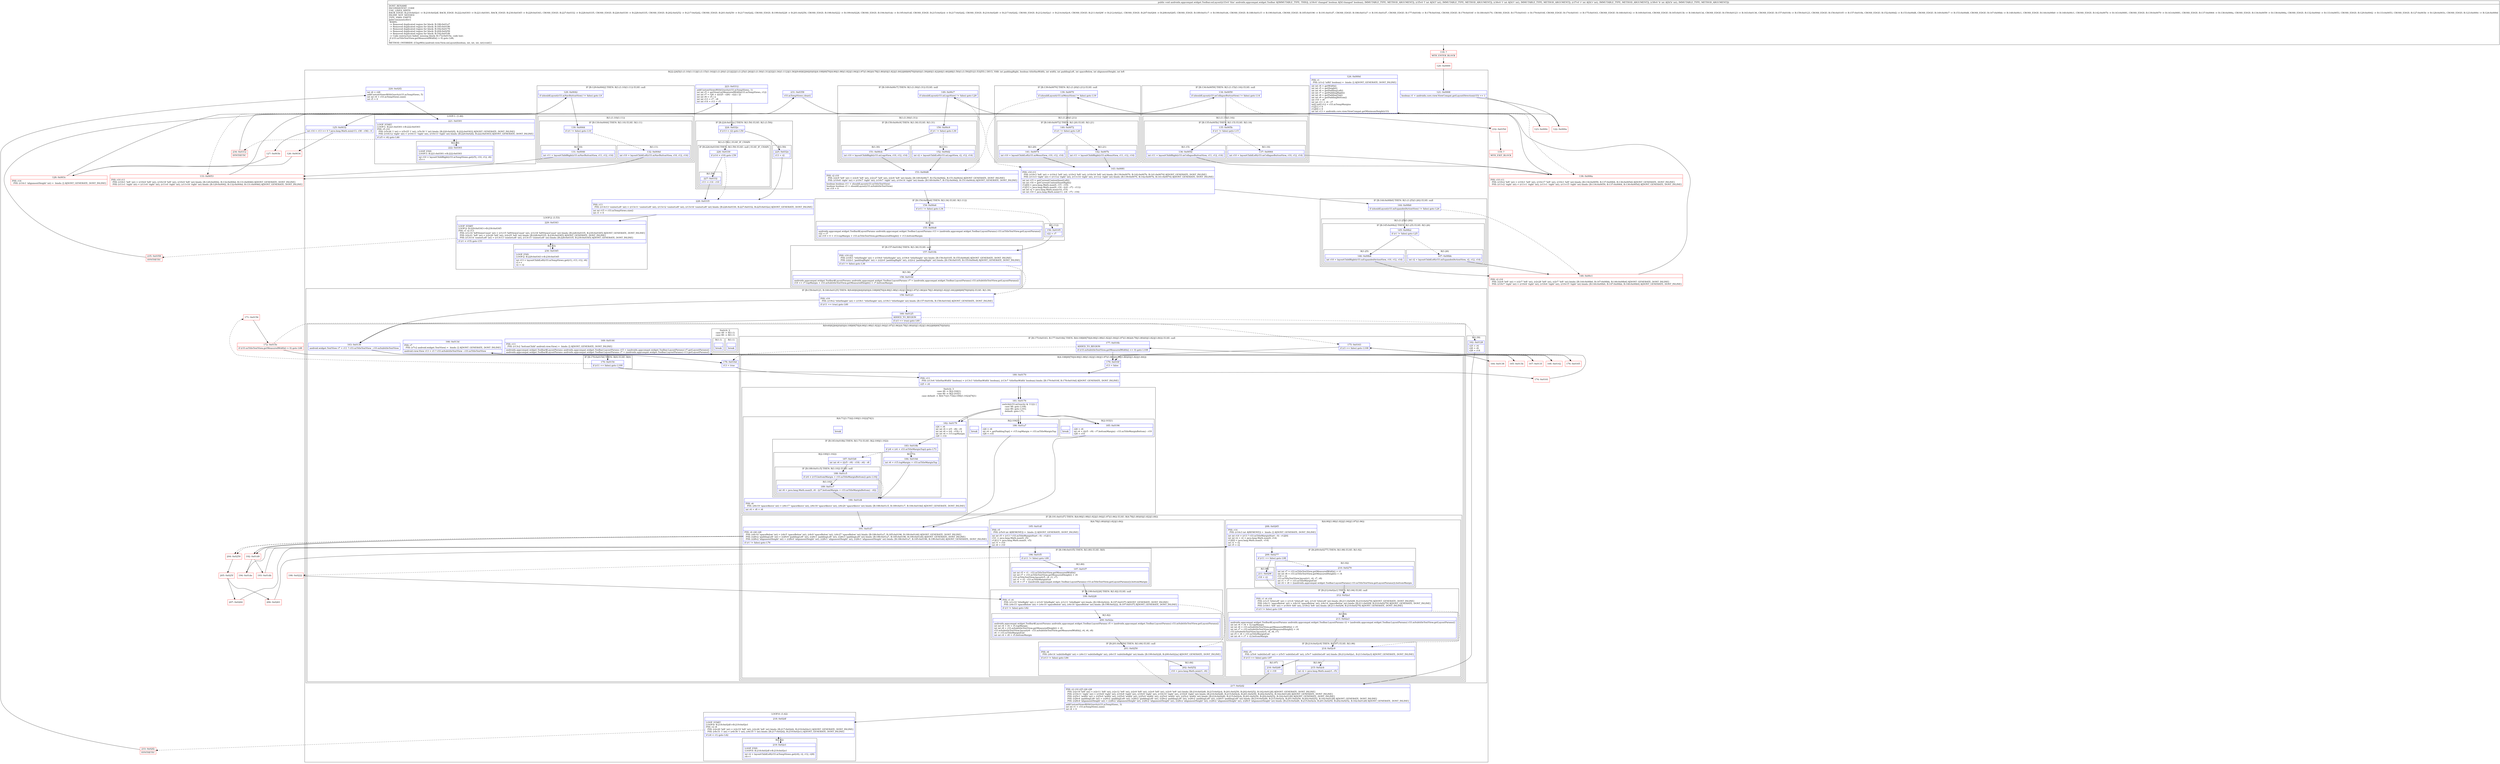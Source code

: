digraph "CFG forandroidx.appcompat.widget.Toolbar.onLayout(ZIIII)V" {
subgraph cluster_Region_1266933799 {
label = "R(22:2|4|5|(1:(1:10)(1:11))|(1:(1:15)(1:16))|(1:(1:20)(1:21))|22|(1:(1:25)(1:26))|(1:(1:30)(1:31))|32|(1:34)(1:112)|(1:36)|(9:60|62|64|(0)(0)|(4:108|69|70|(4:90|(1:98)(1:92)|(1:94)|(1:97)(1:96))(4:78|(1:80)(0)|(1:82)|(1:84)))|68|69|70|(0)(0))(1:39)|40|(1:42)|44|(1:46)|48|(1:50)(1:(1:59))|51|(1:53)|55) | DECL_VAR: int paddingRight, boolean titleHasWidth, int width, int paddingLeft, int spaceBelow, int alignmentHeight, int left\l";
node [shape=record,color=blue];
Node_121 [shape=record,label="{121\:\ 0x0008|boolean r1 = androidx.core.view.ViewCompat.getLayoutDirection(r33) == 1\l}"];
Node_124 [shape=record,label="{124\:\ 0x000d|PHI: r1 \l  PHI: (r1v2 'isRtl' boolean) =  binds: [] A[DONT_GENERATE, DONT_INLINE]\l|int int r4 = getWidth()\lint int r5 = getHeight()\lint int r6 = getPaddingLeft()\lint int r7 = getPaddingRight()\lint int r8 = getPaddingTop()\lint int r9 = getPaddingBottom()\lint r10 = r6\lint int r11 = r4 \- r7\lint[] int[] r12 = r33.mTempMargins\lr12[1] = 0\lr12[0] = 0\lint int r13 = androidx.core.view.ViewCompat.getMinimumHeight(r33)\l}"];
Node_125 [shape=record,label="{125\:\ 0x0032|int r14 = r13 \>= 0 ? java.lang.Math.min(r13, r38 \- r36) : 0\l}"];
subgraph cluster_IfRegion_825233372 {
label = "IF [B:129:0x0042] THEN: R(1:(1:10)(1:11)) ELSE: null";
node [shape=record,color=blue];
Node_129 [shape=record,label="{129\:\ 0x0042|if (shouldLayout(r33.mNavButtonView) != false) goto L9\l}"];
subgraph cluster_Region_365376015 {
label = "R(1:(1:10)(1:11))";
node [shape=record,color=blue];
subgraph cluster_IfRegion_948612276 {
label = "IF [B:130:0x0044] THEN: R(1:10) ELSE: R(1:11)";
node [shape=record,color=blue];
Node_130 [shape=record,label="{130\:\ 0x0044|if (r1 != false) goto L10\l}"];
subgraph cluster_Region_187716328 {
label = "R(1:10)";
node [shape=record,color=blue];
Node_131 [shape=record,label="{131\:\ 0x0046|int r11 = layoutChildRight(r33.mNavButtonView, r11, r12, r14)\l}"];
}
subgraph cluster_Region_558156177 {
label = "R(1:11)";
node [shape=record,color=blue];
Node_132 [shape=record,label="{132\:\ 0x004d|int r10 = layoutChildLeft(r33.mNavButtonView, r10, r12, r14)\l}"];
}
}
}
}
subgraph cluster_IfRegion_1409886034 {
label = "IF [B:134:0x0059] THEN: R(1:(1:15)(1:16)) ELSE: null";
node [shape=record,color=blue];
Node_134 [shape=record,label="{134\:\ 0x0059|if (shouldLayout(r33.mCollapseButtonView) != false) goto L14\l}"];
subgraph cluster_Region_118426541 {
label = "R(1:(1:15)(1:16))";
node [shape=record,color=blue];
subgraph cluster_IfRegion_2016649543 {
label = "IF [B:135:0x005b] THEN: R(1:15) ELSE: R(1:16)";
node [shape=record,color=blue];
Node_135 [shape=record,label="{135\:\ 0x005b|if (r1 != false) goto L15\l}"];
subgraph cluster_Region_65629835 {
label = "R(1:15)";
node [shape=record,color=blue];
Node_136 [shape=record,label="{136\:\ 0x005d|int r11 = layoutChildRight(r33.mCollapseButtonView, r11, r12, r14)\l}"];
}
subgraph cluster_Region_1534748003 {
label = "R(1:16)";
node [shape=record,color=blue];
Node_137 [shape=record,label="{137\:\ 0x0064|int r10 = layoutChildLeft(r33.mCollapseButtonView, r10, r12, r14)\l}"];
}
}
}
}
subgraph cluster_IfRegion_921746047 {
label = "IF [B:139:0x0070] THEN: R(1:(1:20)(1:21)) ELSE: null";
node [shape=record,color=blue];
Node_139 [shape=record,label="{139\:\ 0x0070|if (shouldLayout(r33.mMenuView) != false) goto L19\l}"];
subgraph cluster_Region_436969956 {
label = "R(1:(1:20)(1:21))";
node [shape=record,color=blue];
subgraph cluster_IfRegion_941812256 {
label = "IF [B:140:0x0072] THEN: R(1:20) ELSE: R(1:21)";
node [shape=record,color=blue];
Node_140 [shape=record,label="{140\:\ 0x0072|if (r1 != false) goto L20\l}"];
subgraph cluster_Region_1210813943 {
label = "R(1:20)";
node [shape=record,color=blue];
Node_141 [shape=record,label="{141\:\ 0x0074|int r10 = layoutChildLeft(r33.mMenuView, r10, r12, r14)\l}"];
}
subgraph cluster_Region_389619118 {
label = "R(1:21)";
node [shape=record,color=blue];
Node_142 [shape=record,label="{142\:\ 0x007b|int r11 = layoutChildRight(r33.mMenuView, r11, r12, r14)\l}"];
}
}
}
}
Node_143 [shape=record,label="{143\:\ 0x0081|PHI: r10 r11 \l  PHI: (r10v3 'left' int) = (r10v2 'left' int), (r10v2 'left' int), (r10v16 'left' int) binds: [B:139:0x0070, B:142:0x007b, B:141:0x0074] A[DONT_GENERATE, DONT_INLINE]\l  PHI: (r11v3 'right' int) = (r11v2 'right' int), (r11v14 'right' int), (r11v2 'right' int) binds: [B:139:0x0070, B:142:0x007b, B:141:0x0074] A[DONT_GENERATE, DONT_INLINE]\l|int int r15 = getCurrentContentInsetLeft()\lint int r16 = getCurrentContentInsetRight()\lr12[0] = java.lang.Math.max(0, r15 \- r10)\lr12[1] = java.lang.Math.max(0, r16 \- ((r4 \- r7) \- r11))\lint int r2 = java.lang.Math.max(r10, r15)\lint int r10 = java.lang.Math.min(r11, (r4 \- r7) \- r16)\l}"];
subgraph cluster_IfRegion_119879232 {
label = "IF [B:144:0x00b0] THEN: R(1:(1:25)(1:26)) ELSE: null";
node [shape=record,color=blue];
Node_144 [shape=record,label="{144\:\ 0x00b0|if (shouldLayout(r33.mExpandedActionView) != false) goto L24\l}"];
subgraph cluster_Region_2022184810 {
label = "R(1:(1:25)(1:26))";
node [shape=record,color=blue];
subgraph cluster_IfRegion_1827977179 {
label = "IF [B:145:0x00b2] THEN: R(1:25) ELSE: R(1:26)";
node [shape=record,color=blue];
Node_145 [shape=record,label="{145\:\ 0x00b2|if (r1 != false) goto L25\l}"];
subgraph cluster_Region_205462110 {
label = "R(1:25)";
node [shape=record,color=blue];
Node_146 [shape=record,label="{146\:\ 0x00b4|int r10 = layoutChildRight(r33.mExpandedActionView, r10, r12, r14)\l}"];
}
subgraph cluster_Region_1395958298 {
label = "R(1:26)";
node [shape=record,color=blue];
Node_147 [shape=record,label="{147\:\ 0x00bb|int r2 = layoutChildLeft(r33.mExpandedActionView, r2, r12, r14)\l}"];
}
}
}
}
subgraph cluster_IfRegion_1259895110 {
label = "IF [B:149:0x00c7] THEN: R(1:(1:30)(1:31)) ELSE: null";
node [shape=record,color=blue];
Node_149 [shape=record,label="{149\:\ 0x00c7|if (shouldLayout(r33.mLogoView) != false) goto L29\l}"];
subgraph cluster_Region_215737664 {
label = "R(1:(1:30)(1:31))";
node [shape=record,color=blue];
subgraph cluster_IfRegion_24533501 {
label = "IF [B:150:0x00c9] THEN: R(1:30) ELSE: R(1:31)";
node [shape=record,color=blue];
Node_150 [shape=record,label="{150\:\ 0x00c9|if (r1 != false) goto L30\l}"];
subgraph cluster_Region_459346881 {
label = "R(1:30)";
node [shape=record,color=blue];
Node_151 [shape=record,label="{151\:\ 0x00cb|int r10 = layoutChildRight(r33.mLogoView, r10, r12, r14)\l}"];
}
subgraph cluster_Region_307209559 {
label = "R(1:31)";
node [shape=record,color=blue];
Node_152 [shape=record,label="{152\:\ 0x00d2|int r2 = layoutChildLeft(r33.mLogoView, r2, r12, r14)\l}"];
}
}
}
}
Node_153 [shape=record,label="{153\:\ 0x00d8|PHI: r2 r10 \l  PHI: (r2v9 'left' int) = (r2v8 'left' int), (r2v27 'left' int), (r2v8 'left' int) binds: [B:149:0x00c7, B:152:0x00d2, B:151:0x00cb] A[DONT_GENERATE, DONT_INLINE]\l  PHI: (r10v8 'right' int) = (r10v7 'right' int), (r10v7 'right' int), (r10v14 'right' int) binds: [B:149:0x00c7, B:152:0x00d2, B:151:0x00cb] A[DONT_GENERATE, DONT_INLINE]\l|boolean boolean r11 = shouldLayout(r33.mTitleTextView)\lboolean boolean r3 = shouldLayout(r33.mSubtitleTextView)\lint r19 = 0\l}"];
subgraph cluster_IfRegion_1752124876 {
label = "IF [B:154:0x00e6] THEN: R(1:34) ELSE: R(1:112)";
node [shape=record,color=blue];
Node_154 [shape=record,label="{154\:\ 0x00e6|if (r11 != false) goto L34\l}"];
subgraph cluster_Region_48173950 {
label = "R(1:34)";
node [shape=record,color=blue];
Node_155 [shape=record,label="{155\:\ 0x00e8|androidx.appcompat.widget.Toolbar$LayoutParams androidx.appcompat.widget.Toolbar.LayoutParams r13 = (androidx.appcompat.widget.Toolbar.LayoutParams) r33.mTitleTextView.getLayoutParams()\lr22 = r7\lint r19 = 0 + r13.topMargin + r33.mTitleTextView.getMeasuredHeight() + r13.bottomMargin\l}"];
}
subgraph cluster_Region_160955276 {
label = "R(1:112)";
node [shape=record,color=blue];
Node_156 [shape=record,label="{156\:\ 0x0105|r22 = r7\l}"];
}
}
subgraph cluster_IfRegion_877022304 {
label = "IF [B:157:0x010b] THEN: R(1:36) ELSE: null";
node [shape=record,color=blue];
Node_157 [shape=record,label="{157\:\ 0x010b|PHI: r19 r22 \l  PHI: (r19v1 'titleHeight' int) = (r19v0 'titleHeight' int), (r19v4 'titleHeight' int) binds: [B:156:0x0105, B:155:0x00e8] A[DONT_GENERATE, DONT_INLINE]\l  PHI: (r22v1 'paddingRight' int) = (r22v0 'paddingRight' int), (r22v2 'paddingRight' int) binds: [B:156:0x0105, B:155:0x00e8] A[DONT_GENERATE, DONT_INLINE]\l|if (r3 != false) goto L36\l}"];
subgraph cluster_Region_183436188 {
label = "R(1:36)";
node [shape=record,color=blue];
Node_158 [shape=record,label="{158\:\ 0x010d|androidx.appcompat.widget.Toolbar$LayoutParams androidx.appcompat.widget.Toolbar.LayoutParams r7 = (androidx.appcompat.widget.Toolbar.LayoutParams) r33.mSubtitleTextView.getLayoutParams()\lr19 += r7.topMargin + r33.mSubtitleTextView.getMeasuredHeight() + r7.bottomMargin\l}"];
}
}
subgraph cluster_IfRegion_1276159723 {
label = "IF [B:159:0x0123, B:160:0x0125] THEN: R(9:60|62|64|(0)(0)|(4:108|69|70|(4:90|(1:98)(1:92)|(1:94)|(1:97)(1:96))(4:78|(1:80)(0)|(1:82)|(1:84)))|68|69|70|(0)(0)) ELSE: R(1:39)";
node [shape=record,color=blue];
Node_159 [shape=record,label="{159\:\ 0x0123|PHI: r19 \l  PHI: (r19v2 'titleHeight' int) = (r19v1 'titleHeight' int), (r19v3 'titleHeight' int) binds: [B:157:0x010b, B:158:0x010d] A[DONT_GENERATE, DONT_INLINE]\l|if (r11 == true) goto L60\l}"];
Node_160 [shape=record,label="{160\:\ 0x0125|ADDED_TO_REGION\l|if (r3 == true) goto L60\l}"];
subgraph cluster_Region_838817930 {
label = "R(9:60|62|64|(0)(0)|(4:108|69|70|(4:90|(1:98)(1:92)|(1:94)|(1:97)(1:96))(4:78|(1:80)(0)|(1:82)|(1:84)))|68|69|70|(0)(0))";
node [shape=record,color=blue];
Node_163 [shape=record,label="{163\:\ 0x0136|android.widget.TextView r7 = r11 ? r33.mTitleTextView : r33.mSubtitleTextView\l}"];
Node_166 [shape=record,label="{166\:\ 0x013d|PHI: r7 \l  PHI: (r7v2 android.widget.TextView) =  binds: [] A[DONT_GENERATE, DONT_INLINE]\l|android.view.View r13 = r3 ? r33.mSubtitleTextView : r33.mTitleTextView\l}"];
Node_169 [shape=record,label="{169\:\ 0x0144|PHI: r13 \l  PHI: (r13v2 'bottomChild' android.view.View) =  binds: [] A[DONT_GENERATE, DONT_INLINE]\l|androidx.appcompat.widget.Toolbar$LayoutParams androidx.appcompat.widget.Toolbar.LayoutParams r15 = (androidx.appcompat.widget.Toolbar.LayoutParams) r7.getLayoutParams()\landroidx.appcompat.widget.Toolbar$LayoutParams androidx.appcompat.widget.Toolbar.LayoutParams r7 = (androidx.appcompat.widget.Toolbar.LayoutParams) r13.getLayoutParams()\l}"];
subgraph cluster_IfRegion_1502430360 {
label = "IF [B:170:0x0154] THEN: R(0) ELSE: R(0)";
node [shape=record,color=blue];
Node_170 [shape=record,label="{170\:\ 0x0154|if (r11 == false) goto L109\l}"];
subgraph cluster_Region_585254317 {
label = "R(0)";
node [shape=record,color=blue];
}
subgraph cluster_Region_451487196 {
label = "R(0)";
node [shape=record,color=blue];
}
}
subgraph cluster_IfRegion_131885044 {
label = "IF [B:175:0x0163, B:177:0x016b] THEN: R(4:108|69|70|(4:90|(1:98)(1:92)|(1:94)|(1:97)(1:96))(4:78|(1:80)(0)|(1:82)|(1:84))) ELSE: null";
node [shape=record,color=blue];
Node_175 [shape=record,label="{175\:\ 0x0163|if (r3 == false) goto L108\l}"];
Node_177 [shape=record,label="{177\:\ 0x016b|ADDED_TO_REGION\l|if (r33.mSubtitleTextView.getMeasuredWidth() \<= 0) goto L108\l}"];
subgraph cluster_Region_49627288 {
label = "R(4:108|69|70|(4:90|(1:98)(1:92)|(1:94)|(1:97)(1:96))(4:78|(1:80)(0)|(1:82)|(1:84)))";
node [shape=record,color=blue];
Node_179 [shape=record,label="{179\:\ 0x016f|r13 = false\l}"];
Node_180 [shape=record,label="{180\:\ 0x0170|PHI: r13 \l  PHI: (r13v6 'titleHasWidth' boolean) = (r13v3 'titleHasWidth' boolean), (r13v7 'titleHasWidth' boolean) binds: [B:179:0x016f, B:178:0x016d] A[DONT_GENERATE, DONT_INLINE]\l|r25 = r4\l}"];
subgraph cluster_SwitchRegion_305376654 {
label = "Switch: 3
 case 48 -> R(2:104|1)
 case 80 -> R(2:103|1)
 case default -> R(4:71|(1:73)(2:100|(1:102))|74|1)";
node [shape=record,color=blue];
Node_181 [shape=record,label="{181\:\ 0x0176|switch((r33.mGravity & 112)) \{\l    case 48: goto L104;\l    case 80: goto L103;\l    default: goto L71;\l\}\l}"];
subgraph cluster_Region_1793008546 {
label = "R(2:104|1)";
node [shape=record,color=blue];
Node_186 [shape=record,label="{186\:\ 0x01a7|r26 = r6\lint r4 = getPaddingTop() + r15.topMargin + r33.mTitleMarginTop\lr28 = r14\l}"];
Node_InsnContainer_1091677037 [shape=record,label="{|break\l}"];
}
subgraph cluster_Region_2059552082 {
label = "R(2:103|1)";
node [shape=record,color=blue];
Node_185 [shape=record,label="{185\:\ 0x0196|r26 = r6\lint r4 = (((r5 \- r9) \- r7.bottomMargin) \- r33.mTitleMarginBottom) \- r19\lr28 = r14\l}"];
Node_InsnContainer_1903051215 [shape=record,label="{|break\l}"];
}
subgraph cluster_Region_1377512210 {
label = "R(4:71|(1:73)(2:100|(1:102))|74|1)";
node [shape=record,color=blue];
Node_182 [shape=record,label="{182\:\ 0x0179|r26 = r6\lint int r4 = (r5 \- r8) \- r9\lint int r6 = (r4 \- r19) \/ 2\lint int r4 = r15.topMargin\lr28 = r14\l}"];
subgraph cluster_IfRegion_657495892 {
label = "IF [B:183:0x018b] THEN: R(1:73) ELSE: R(2:100|(1:102))";
node [shape=record,color=blue];
Node_183 [shape=record,label="{183\:\ 0x018b|if (r6 \< (r4 + r33.mTitleMarginTop)) goto L73\l}"];
subgraph cluster_Region_1860712178 {
label = "R(1:73)";
node [shape=record,color=blue];
Node_184 [shape=record,label="{184\:\ 0x018d|int r6 = r15.topMargin + r33.mTitleMarginTop\l}"];
}
subgraph cluster_Region_434832083 {
label = "R(2:100|(1:102))";
node [shape=record,color=blue];
Node_187 [shape=record,label="{187\:\ 0x01b8|int int r4 = (((r5 \- r9) \- r19) \- r6) \- r8\l}"];
subgraph cluster_IfRegion_54552420 {
label = "IF [B:188:0x01c5] THEN: R(1:102) ELSE: null";
node [shape=record,color=blue];
Node_188 [shape=record,label="{188\:\ 0x01c5|if (r4 \< (r15.bottomMargin + r33.mTitleMarginBottom)) goto L102\l}"];
subgraph cluster_Region_1824145686 {
label = "R(1:102)";
node [shape=record,color=blue];
Node_189 [shape=record,label="{189\:\ 0x01c7|int r6 = java.lang.Math.max(0, r6 \- ((r7.bottomMargin + r33.mTitleMarginBottom) \- r4))\l}"];
}
}
}
}
Node_190 [shape=record,label="{190\:\ 0x01d4|PHI: r6 \l  PHI: (r6v19 'spaceAbove' int) = (r6v17 'spaceAbove' int), (r6v18 'spaceAbove' int), (r6v20 'spaceAbove' int) binds: [B:188:0x01c5, B:189:0x01c7, B:184:0x018d] A[DONT_GENERATE, DONT_INLINE]\l|int r4 = r8 + r6\l}"];
Node_InsnContainer_578444795 [shape=record,label="{|break\l}"];
}
}
subgraph cluster_IfRegion_1680537869 {
label = "IF [B:191:0x01d7] THEN: R(4:90|(1:98)(1:92)|(1:94)|(1:97)(1:96)) ELSE: R(4:78|(1:80)(0)|(1:82)|(1:84))";
node [shape=record,color=blue];
Node_191 [shape=record,label="{191\:\ 0x01d7|PHI: r4 r26 r28 \l  PHI: (r4v10 'spaceBelow' int) = (r4v5 'spaceBelow' int), (r4v9 'spaceBelow' int), (r4v27 'spaceBelow' int) binds: [B:186:0x01a7, B:185:0x0196, B:190:0x01d4] A[DONT_GENERATE, DONT_INLINE]\l  PHI: (r26v2 'paddingLeft' int) = (r26v0 'paddingLeft' int), (r26v1 'paddingLeft' int), (r26v3 'paddingLeft' int) binds: [B:186:0x01a7, B:185:0x0196, B:190:0x01d4] A[DONT_GENERATE, DONT_INLINE]\l  PHI: (r28v2 'alignmentHeight' int) = (r28v0 'alignmentHeight' int), (r28v1 'alignmentHeight' int), (r28v3 'alignmentHeight' int) binds: [B:186:0x01a7, B:185:0x0196, B:190:0x01d4] A[DONT_GENERATE, DONT_INLINE]\l|if (r1 != false) goto L76\l}"];
subgraph cluster_Region_1716957354 {
label = "R(4:90|(1:98)(1:92)|(1:94)|(1:97)(1:96))";
node [shape=record,color=blue];
Node_208 [shape=record,label="{208\:\ 0x0265|PHI: r14 \l  PHI: (r14v3 int A[REMOVE]) =  binds: [] A[DONT_GENERATE, DONT_INLINE]\l|int int r14 = (r13 ? r33.mTitleMarginStart : 0) \- r12[0]\lint int r2 = r2 + java.lang.Math.max(0, r14)\lr12[0] = java.lang.Math.max(0, \-r14)\lint r1 = r2\lint r5 = r2\l}"];
subgraph cluster_IfRegion_1874574294 {
label = "IF [B:209:0x0277] THEN: R(1:98) ELSE: R(1:92)";
node [shape=record,color=blue];
Node_209 [shape=record,label="{209\:\ 0x0277|if (r11 == false) goto L98\l}"];
subgraph cluster_Region_833653863 {
label = "R(1:98)";
node [shape=record,color=blue];
Node_211 [shape=record,label="{211\:\ 0x029f|r18 = r2\l}"];
}
subgraph cluster_Region_515591422 {
label = "R(1:92)";
node [shape=record,color=blue];
Node_210 [shape=record,label="{210\:\ 0x0279|int int r7 = r33.mTitleTextView.getMeasuredWidth() + r1\lint int r8 = r33.mTitleTextView.getMeasuredHeight() + r4\lr18 = r2\lr33.mTitleTextView.layout(r1, r4, r7, r8)\lint r1 = r7 + r33.mTitleMarginEnd\lint r4 = r8 + ((androidx.appcompat.widget.Toolbar.LayoutParams) r33.mTitleTextView.getLayoutParams()).bottomMargin\l}"];
}
}
subgraph cluster_IfRegion_898304466 {
label = "IF [B:212:0x02a1] THEN: R(1:94) ELSE: null";
node [shape=record,color=blue];
Node_212 [shape=record,label="{212\:\ 0x02a1|PHI: r1 r4 r18 \l  PHI: (r1v5 'titleLeft' int) = (r1v4 'titleLeft' int), (r1v6 'titleLeft' int) binds: [B:211:0x029f, B:210:0x0279] A[DONT_GENERATE, DONT_INLINE]\l  PHI: (r4v11 'spaceBelow' int) = (r4v10 'spaceBelow' int), (r4v14 'spaceBelow' int) binds: [B:211:0x029f, B:210:0x0279] A[DONT_GENERATE, DONT_INLINE]\l  PHI: (r18v1 'left' int) = (r18v0 'left' int), (r18v2 'left' int) binds: [B:211:0x029f, B:210:0x0279] A[DONT_GENERATE, DONT_INLINE]\l|if (r3 != false) goto L94\l}"];
subgraph cluster_Region_255642038 {
label = "R(1:94)";
node [shape=record,color=blue];
Node_213 [shape=record,label="{213\:\ 0x02a3|androidx.appcompat.widget.Toolbar$LayoutParams androidx.appcompat.widget.Toolbar.LayoutParams r2 = (androidx.appcompat.widget.Toolbar.LayoutParams) r33.mSubtitleTextView.getLayoutParams()\lint int r4 = r4 + r2.topMargin\lint int r6 = r33.mSubtitleTextView.getMeasuredWidth() + r5\lint int r7 = r33.mSubtitleTextView.getMeasuredHeight() + r4\lr33.mSubtitleTextView.layout(r5, r4, r6, r7)\lint r5 = r6 + r33.mTitleMarginEnd\lint int r4 = r7 + r2.bottomMargin\l}"];
}
}
subgraph cluster_IfRegion_757783527 {
label = "IF [B:214:0x02c9] THEN: R(1:97) ELSE: R(1:96)";
node [shape=record,color=blue];
Node_214 [shape=record,label="{214\:\ 0x02c9|PHI: r5 \l  PHI: (r5v6 'subtitleLeft' int) = (r5v5 'subtitleLeft' int), (r5v7 'subtitleLeft' int) binds: [B:212:0x02a1, B:213:0x02a3] A[DONT_GENERATE, DONT_INLINE]\l|if (r13 == false) goto L97\l}"];
subgraph cluster_Region_134325101 {
label = "R(1:97)";
node [shape=record,color=blue];
Node_216 [shape=record,label="{216\:\ 0x02d0|r2 = r18\l}"];
}
subgraph cluster_Region_1271705635 {
label = "R(1:96)";
node [shape=record,color=blue];
Node_215 [shape=record,label="{215\:\ 0x02cb|int r2 = java.lang.Math.max(r1, r5)\l}"];
}
}
}
subgraph cluster_Region_268757512 {
label = "R(4:78|(1:80)(0)|(1:82)|(1:84))";
node [shape=record,color=blue];
Node_195 [shape=record,label="{195\:\ 0x01df|PHI: r5 \l  PHI: (r5v9 int A[REMOVE]) =  binds: [] A[DONT_GENERATE, DONT_INLINE]\l|int int r5 = (r13 ? r33.mTitleMarginStart : 0) \- r12[1]\lr10 \-= java.lang.Math.max(0, r5)\lr12[1] = java.lang.Math.max(0, \-r5)\lint r1 = r10\lint r6 = r10\l}"];
subgraph cluster_IfRegion_2108197568 {
label = "IF [B:196:0x01f5] THEN: R(1:80) ELSE: R(0)";
node [shape=record,color=blue];
Node_196 [shape=record,label="{196\:\ 0x01f5|if (r11 != false) goto L80\l}"];
subgraph cluster_Region_835434109 {
label = "R(1:80)";
node [shape=record,color=blue];
Node_197 [shape=record,label="{197\:\ 0x01f7|int int r5 = r1 \- r33.mTitleTextView.getMeasuredWidth()\lint int r7 = r33.mTitleTextView.getMeasuredHeight() + r4\lr33.mTitleTextView.layout(r5, r4, r1, r7)\lint r1 = r5 \- r33.mTitleMarginEnd\lint r4 = r7 + ((androidx.appcompat.widget.Toolbar.LayoutParams) r33.mTitleTextView.getLayoutParams()).bottomMargin\l}"];
}
subgraph cluster_Region_1638684652 {
label = "R(0)";
node [shape=record,color=blue];
}
}
subgraph cluster_IfRegion_214727465 {
label = "IF [B:199:0x0228] THEN: R(1:82) ELSE: null";
node [shape=record,color=blue];
Node_199 [shape=record,label="{199\:\ 0x0228|PHI: r1 r4 \l  PHI: (r1v10 'titleRight' int) = (r1v9 'titleRight' int), (r1v11 'titleRight' int) binds: [B:198:0x0222, B:197:0x01f7] A[DONT_GENERATE, DONT_INLINE]\l  PHI: (r4v15 'spaceBelow' int) = (r4v10 'spaceBelow' int), (r4v18 'spaceBelow' int) binds: [B:198:0x0222, B:197:0x01f7] A[DONT_GENERATE, DONT_INLINE]\l|if (r3 != false) goto L82\l}"];
subgraph cluster_Region_1260693523 {
label = "R(1:82)";
node [shape=record,color=blue];
Node_200 [shape=record,label="{200\:\ 0x022a|androidx.appcompat.widget.Toolbar$LayoutParams androidx.appcompat.widget.Toolbar.LayoutParams r5 = (androidx.appcompat.widget.Toolbar.LayoutParams) r33.mSubtitleTextView.getLayoutParams()\lint int r4 = r4 + r5.topMargin\lint int r8 = r33.mSubtitleTextView.getMeasuredHeight() + r4\lr33.mSubtitleTextView.layout(r6 \- r33.mSubtitleTextView.getMeasuredWidth(), r4, r6, r8)\lr6 \-= r33.mTitleMarginEnd\lint int r4 = r8 + r5.bottomMargin\l}"];
}
}
subgraph cluster_IfRegion_1649349167 {
label = "IF [B:201:0x0250] THEN: R(1:84) ELSE: null";
node [shape=record,color=blue];
Node_201 [shape=record,label="{201\:\ 0x0250|PHI: r6 \l  PHI: (r6v14 'subtitleRight' int) = (r6v13 'subtitleRight' int), (r6v15 'subtitleRight' int) binds: [B:199:0x0228, B:200:0x022a] A[DONT_GENERATE, DONT_INLINE]\l|if (r13 != false) goto L84\l}"];
subgraph cluster_Region_477562263 {
label = "R(1:84)";
node [shape=record,color=blue];
Node_202 [shape=record,label="{202\:\ 0x0252|r10 = java.lang.Math.min(r1, r6)\l}"];
}
}
}
}
}
}
Node_178 [shape=record,label="{178\:\ 0x016d|r13 = true\l}"];
Node_180 [shape=record,label="{180\:\ 0x0170|PHI: r13 \l  PHI: (r13v6 'titleHasWidth' boolean) = (r13v3 'titleHasWidth' boolean), (r13v7 'titleHasWidth' boolean) binds: [B:179:0x016f, B:178:0x016d] A[DONT_GENERATE, DONT_INLINE]\l|r25 = r4\l}"];
subgraph cluster_SwitchRegion_304746008 {
label = "Switch: 2
 case 48 -> R(1:1)
 case 80 -> R(1:1)";
node [shape=record,color=blue];
Node_181 [shape=record,label="{181\:\ 0x0176|switch((r33.mGravity & 112)) \{\l    case 48: goto L104;\l    case 80: goto L103;\l    default: goto L71;\l\}\l}"];
subgraph cluster_Region_1772358233 {
label = "R(1:1)";
node [shape=record,color=blue];
Node_InsnContainer_1781806006 [shape=record,label="{|break\l}"];
}
subgraph cluster_Region_1894812341 {
label = "R(1:1)";
node [shape=record,color=blue];
Node_InsnContainer_845680765 [shape=record,label="{|break\l}"];
}
}
subgraph cluster_IfRegion_1266052162 {
label = "IF [B:191:0x01d7] THEN: R(0) ELSE: R(0)";
node [shape=record,color=blue];
Node_191 [shape=record,label="{191\:\ 0x01d7|PHI: r4 r26 r28 \l  PHI: (r4v10 'spaceBelow' int) = (r4v5 'spaceBelow' int), (r4v9 'spaceBelow' int), (r4v27 'spaceBelow' int) binds: [B:186:0x01a7, B:185:0x0196, B:190:0x01d4] A[DONT_GENERATE, DONT_INLINE]\l  PHI: (r26v2 'paddingLeft' int) = (r26v0 'paddingLeft' int), (r26v1 'paddingLeft' int), (r26v3 'paddingLeft' int) binds: [B:186:0x01a7, B:185:0x0196, B:190:0x01d4] A[DONT_GENERATE, DONT_INLINE]\l  PHI: (r28v2 'alignmentHeight' int) = (r28v0 'alignmentHeight' int), (r28v1 'alignmentHeight' int), (r28v3 'alignmentHeight' int) binds: [B:186:0x01a7, B:185:0x0196, B:190:0x01d4] A[DONT_GENERATE, DONT_INLINE]\l|if (r1 != false) goto L76\l}"];
subgraph cluster_Region_2069312171 {
label = "R(0)";
node [shape=record,color=blue];
}
subgraph cluster_Region_808785908 {
label = "R(0)";
node [shape=record,color=blue];
}
}
}
subgraph cluster_Region_36580649 {
label = "R(1:39)";
node [shape=record,color=blue];
Node_162 [shape=record,label="{162\:\ 0x0128|r25 = r4\lr26 = r6\lr28 = r14\l}"];
}
}
Node_217 [shape=record,label="{217\:\ 0x02d2|PHI: r2 r10 r25 r26 r28 \l  PHI: (r2v19 'left' int) = (r2v11 'left' int), (r2v12 'left' int), (r2v9 'left' int), (r2v9 'left' int), (r2v9 'left' int) binds: [B:216:0x02d0, B:215:0x02cb, B:201:0x0250, B:202:0x0252, B:162:0x0128] A[DONT_GENERATE, DONT_INLINE]\l  PHI: (r10v11 'right' int) = (r10v8 'right' int), (r10v8 'right' int), (r10v9 'right' int), (r10v10 'right' int), (r10v8 'right' int) binds: [B:216:0x02d0, B:215:0x02cb, B:201:0x0250, B:202:0x0252, B:162:0x0128] A[DONT_GENERATE, DONT_INLINE]\l  PHI: (r25v1 'width' int) = (r25v0 'width' int), (r25v0 'width' int), (r25v0 'width' int), (r25v0 'width' int), (r25v2 'width' int) binds: [B:216:0x02d0, B:215:0x02cb, B:201:0x0250, B:202:0x0252, B:162:0x0128] A[DONT_GENERATE, DONT_INLINE]\l  PHI: (r26v4 'paddingLeft' int) = (r26v2 'paddingLeft' int), (r26v2 'paddingLeft' int), (r26v2 'paddingLeft' int), (r26v2 'paddingLeft' int), (r26v5 'paddingLeft' int) binds: [B:216:0x02d0, B:215:0x02cb, B:201:0x0250, B:202:0x0252, B:162:0x0128] A[DONT_GENERATE, DONT_INLINE]\l  PHI: (r28v4 'alignmentHeight' int) = (r28v2 'alignmentHeight' int), (r28v2 'alignmentHeight' int), (r28v2 'alignmentHeight' int), (r28v2 'alignmentHeight' int), (r28v5 'alignmentHeight' int) binds: [B:216:0x02d0, B:215:0x02cb, B:201:0x0250, B:202:0x0252, B:162:0x0128] A[DONT_GENERATE, DONT_INLINE]\l|addCustomViewsWithGravity(r33.mTempViews, 3)\lint int r1 = r33.mTempViews.size()\lint r4 = 0\l}"];
subgraph cluster_LoopRegion_307684449 {
label = "LOOP:0: (1:42)";
node [shape=record,color=blue];
Node_218 [shape=record,label="{218\:\ 0x02df|LOOP_START\lLOOP:0: B:218:0x02df\-\>B:219:0x02e1\lPHI: r2 r4 \l  PHI: (r2v20 'left' int) = (r2v19 'left' int), (r2v26 'left' int) binds: [B:217:0x02d2, B:219:0x02e1] A[DONT_GENERATE, DONT_INLINE]\l  PHI: (r4v31 'i' int) = (r4v30 'i' int), (r4v35 'i' int) binds: [B:217:0x02d2, B:219:0x02e1] A[DONT_GENERATE, DONT_INLINE]\l|if (r4 \< r1) goto L42\l}"];
subgraph cluster_Region_65539282 {
label = "R(1:42)";
node [shape=record,color=blue];
Node_219 [shape=record,label="{219\:\ 0x02e1|LOOP_END\lLOOP:0: B:218:0x02df\-\>B:219:0x02e1\l|int r2 = layoutChildLeft(r33.mTempViews.get(r4), r2, r12, r28)\lr4++\l}"];
}
}
Node_220 [shape=record,label="{220\:\ 0x02f2|int r6 = r28\laddCustomViewsWithGravity(r33.mTempViews, 5)\lint int r4 = r33.mTempViews.size()\lint r5 = 0\l}"];
subgraph cluster_LoopRegion_2077159140 {
label = "LOOP:1: (1:46)";
node [shape=record,color=blue];
Node_221 [shape=record,label="{221\:\ 0x0301|LOOP_START\lLOOP:1: B:221:0x0301\-\>B:222:0x0303\lPHI: r5 r10 \l  PHI: (r5v26 'i' int) = (r5v25 'i' int), (r5v30 'i' int) binds: [B:220:0x02f2, B:222:0x0303] A[DONT_GENERATE, DONT_INLINE]\l  PHI: (r10v12 'right' int) = (r10v11 'right' int), (r10v13 'right' int) binds: [B:220:0x02f2, B:222:0x0303] A[DONT_GENERATE, DONT_INLINE]\l|if (r5 \< r4) goto L46\l}"];
subgraph cluster_Region_1818391781 {
label = "R(1:46)";
node [shape=record,color=blue];
Node_222 [shape=record,label="{222\:\ 0x0303|LOOP_END\lLOOP:1: B:221:0x0301\-\>B:222:0x0303\l|int r10 = layoutChildRight(r33.mTempViews.get(r5), r10, r12, r6)\lr5++\l}"];
}
}
Node_223 [shape=record,label="{223\:\ 0x0312|addCustomViewsWithGravity(r33.mTempViews, 1)\lint int r5 = getViewListMeasuredWidth(r33.mTempViews, r12)\lint int r7 = r26 + (((r25 \- r26) \- r22) \/ 2)\lint int r8 = r5 \/ 2\lint int r13 = r7 \- r8\lint int r14 = r13 + r5\l}"];
subgraph cluster_IfRegion_888545507 {
label = "IF [B:224:0x032c] THEN: R(1:50) ELSE: R(1:(1:59))";
node [shape=record,color=blue];
Node_224 [shape=record,label="{224\:\ 0x032c|if (r13 \< r2) goto L50\l}"];
subgraph cluster_Region_426297116 {
label = "R(1:50)";
node [shape=record,color=blue];
Node_225 [shape=record,label="{225\:\ 0x032e|r13 = r2\l}"];
}
subgraph cluster_Region_1147438693 {
label = "R(1:(1:59)) | ELSE_IF_CHAIN\l";
node [shape=record,color=blue];
subgraph cluster_IfRegion_840233874 {
label = "IF [B:226:0x0330] THEN: R(1:59) ELSE: null | ELSE_IF_CHAIN\l";
node [shape=record,color=blue];
Node_226 [shape=record,label="{226\:\ 0x0330|if (r14 \> r10) goto L59\l}"];
subgraph cluster_Region_937438219 {
label = "R(1:59)";
node [shape=record,color=blue];
Node_227 [shape=record,label="{227\:\ 0x0332|r13 \-= r14 \- r10\l}"];
}
}
}
}
Node_228 [shape=record,label="{228\:\ 0x0335|PHI: r13 \l  PHI: (r13v13 'centerLeft' int) = (r13v11 'centerLeft' int), (r13v12 'centerLeft' int), (r13v16 'centerLeft' int) binds: [B:226:0x0330, B:227:0x0332, B:225:0x032e] A[DONT_GENERATE, DONT_INLINE]\l|int int r15 = r33.mTempViews.size()\lint r1 = 0\l}"];
subgraph cluster_LoopRegion_356820414 {
label = "LOOP:2: (1:53)";
node [shape=record,color=blue];
Node_229 [shape=record,label="{229\:\ 0x0343|LOOP_START\lLOOP:2: B:229:0x0343\-\>B:230:0x0345\lPHI: r1 r2 r13 \l  PHI: (r1v16 'leftViewsCount' int) = (r1v15 'leftViewsCount' int), (r1v18 'leftViewsCount' int) binds: [B:228:0x0335, B:230:0x0345] A[DONT_GENERATE, DONT_INLINE]\l  PHI: (r2v21 'left' int) = (r2v20 'left' int), (r2v25 'left' int) binds: [B:228:0x0335, B:230:0x0345] A[DONT_GENERATE, DONT_INLINE]\l  PHI: (r13v14 'centerLeft' int) = (r13v13 'centerLeft' int), (r13v15 'centerLeft' int) binds: [B:228:0x0335, B:230:0x0345] A[DONT_GENERATE, DONT_INLINE]\l|if (r1 \< r15) goto L53\l}"];
subgraph cluster_Region_1063410211 {
label = "R(1:53)";
node [shape=record,color=blue];
Node_230 [shape=record,label="{230\:\ 0x0345|LOOP_END\lLOOP:2: B:229:0x0343\-\>B:230:0x0345\l|int r13 = layoutChildLeft(r33.mTempViews.get(r1), r13, r12, r6)\lr1++\lr2 = r2\l}"];
}
}
Node_231 [shape=record,label="{231\:\ 0x0358|r33.mTempViews.clear()\l}"];
}
Node_118 [shape=record,color=red,label="{118\:\ ?|MTH_ENTER_BLOCK\l}"];
Node_120 [shape=record,color=red,label="{120\:\ 0x0000}"];
Node_122 [shape=record,color=red,label="{122\:\ 0x000a}"];
Node_126 [shape=record,color=red,label="{126\:\ 0x0034}"];
Node_128 [shape=record,color=red,label="{128\:\ 0x003c|PHI: r14 \l  PHI: (r14v1 'alignmentHeight' int) =  binds: [] A[DONT_GENERATE, DONT_INLINE]\l}"];
Node_133 [shape=record,color=red,label="{133\:\ 0x0053|PHI: r10 r11 \l  PHI: (r10v1 'left' int) = (r10v0 'left' int), (r10v18 'left' int), (r10v0 'left' int) binds: [B:129:0x0042, B:132:0x004d, B:131:0x0046] A[DONT_GENERATE, DONT_INLINE]\l  PHI: (r11v1 'right' int) = (r11v0 'right' int), (r11v0 'right' int), (r11v16 'right' int) binds: [B:129:0x0042, B:132:0x004d, B:131:0x0046] A[DONT_GENERATE, DONT_INLINE]\l}"];
Node_138 [shape=record,color=red,label="{138\:\ 0x006a|PHI: r10 r11 \l  PHI: (r10v2 'left' int) = (r10v1 'left' int), (r10v17 'left' int), (r10v1 'left' int) binds: [B:134:0x0059, B:137:0x0064, B:136:0x005d] A[DONT_GENERATE, DONT_INLINE]\l  PHI: (r11v2 'right' int) = (r11v1 'right' int), (r11v1 'right' int), (r11v15 'right' int) binds: [B:134:0x0059, B:137:0x0064, B:136:0x005d] A[DONT_GENERATE, DONT_INLINE]\l}"];
Node_148 [shape=record,color=red,label="{148\:\ 0x00c1|PHI: r2 r10 \l  PHI: (r2v8 'left' int) = (r2v7 'left' int), (r2v28 'left' int), (r2v7 'left' int) binds: [B:144:0x00b0, B:147:0x00bb, B:146:0x00b4] A[DONT_GENERATE, DONT_INLINE]\l  PHI: (r10v7 'right' int) = (r10v6 'right' int), (r10v6 'right' int), (r10v15 'right' int) binds: [B:144:0x00b0, B:147:0x00bb, B:146:0x00b4] A[DONT_GENERATE, DONT_INLINE]\l}"];
Node_233 [shape=record,color=red,label="{233\:\ 0x02f2|SYNTHETIC\l}"];
Node_234 [shape=record,color=red,label="{234\:\ 0x0312|SYNTHETIC\l}"];
Node_235 [shape=record,color=red,label="{235\:\ 0x0358|SYNTHETIC\l}"];
Node_232 [shape=record,color=red,label="{232\:\ 0x035d}"];
Node_119 [shape=record,color=red,label="{119\:\ ?|MTH_EXIT_BLOCK\l}"];
Node_164 [shape=record,color=red,label="{164\:\ 0x0138}"];
Node_167 [shape=record,color=red,label="{167\:\ 0x013f}"];
Node_171 [shape=record,color=red,label="{171\:\ 0x0156}"];
Node_172 [shape=record,color=red,label="{172\:\ 0x015e|if (r33.mTitleTextView.getMeasuredWidth() \> 0) goto L68\l}"];
Node_192 [shape=record,color=red,label="{192\:\ 0x01d9}"];
Node_193 [shape=record,color=red,label="{193\:\ 0x01db}"];
Node_198 [shape=record,color=red,label="{198\:\ 0x0222}"];
Node_194 [shape=record,color=red,label="{194\:\ 0x01de}"];
Node_204 [shape=record,color=red,label="{204\:\ 0x0259}"];
Node_205 [shape=record,color=red,label="{205\:\ 0x025f}"];
Node_206 [shape=record,color=red,label="{206\:\ 0x0261}"];
Node_207 [shape=record,color=red,label="{207\:\ 0x0264}"];
Node_176 [shape=record,color=red,label="{176\:\ 0x0165}"];
Node_174 [shape=record,color=red,label="{174\:\ 0x0161}"];
Node_168 [shape=record,color=red,label="{168\:\ 0x0142}"];
Node_165 [shape=record,color=red,label="{165\:\ 0x013b}"];
Node_127 [shape=record,color=red,label="{127\:\ 0x003b}"];
Node_123 [shape=record,color=red,label="{123\:\ 0x000c}"];
MethodNode[shape=record,label="{public void androidx.appcompat.widget.Toolbar.onLayout((r33v0 'this' androidx.appcompat.widget.Toolbar A[IMMUTABLE_TYPE, THIS]), (r34v0 'changed' boolean A[D('changed' boolean), IMMUTABLE_TYPE, METHOD_ARGUMENT]), (r35v0 'l' int A[D('l' int), IMMUTABLE_TYPE, METHOD_ARGUMENT]), (r36v0 't' int A[D('t' int), IMMUTABLE_TYPE, METHOD_ARGUMENT]), (r37v0 'r' int A[D('r' int), IMMUTABLE_TYPE, METHOD_ARGUMENT]), (r38v0 'b' int A[D('b' int), IMMUTABLE_TYPE, METHOD_ARGUMENT]))  | DONT_RENAME\lINCONSISTENT_CODE\lUSE_LINES_HINTS\lBACK_EDGE: B:219:0x02e1 \-\> B:218:0x02df, BACK_EDGE: B:222:0x0303 \-\> B:221:0x0301, BACK_EDGE: B:230:0x0345 \-\> B:229:0x0343, CROSS_EDGE: B:227:0x0332 \-\> B:228:0x0335, CROSS_EDGE: B:226:0x0330 \-\> B:228:0x0335, CROSS_EDGE: B:202:0x0252 \-\> B:217:0x02d2, CROSS_EDGE: B:201:0x0250 \-\> B:217:0x02d2, CROSS_EDGE: B:199:0x0228 \-\> B:201:0x0250, CROSS_EDGE: B:198:0x0222 \-\> B:199:0x0228, CROSS_EDGE: B:194:0x01de \-\> B:195:0x01df, CROSS_EDGE: B:215:0x02cb \-\> B:217:0x02d2, CROSS_EDGE: B:216:0x02d0 \-\> B:217:0x02d2, CROSS_EDGE: B:212:0x02a1 \-\> B:214:0x02c9, CROSS_EDGE: B:211:0x029f \-\> B:212:0x02a1, CROSS_EDGE: B:207:0x0264 \-\> B:208:0x0265, CROSS_EDGE: B:189:0x01c7 \-\> B:190:0x01d4, CROSS_EDGE: B:188:0x01c5 \-\> B:190:0x01d4, CROSS_EDGE: B:185:0x0196 \-\> B:191:0x01d7, CROSS_EDGE: B:186:0x01a7 \-\> B:191:0x01d7, CROSS_EDGE: B:177:0x016b \-\> B:178:0x016d, CROSS_EDGE: B:179:0x016f \-\> B:180:0x0170, CROSS_EDGE: B:175:0x0163 \-\> B:179:0x016f, CROSS_EDGE: B:174:0x0161 \-\> B:175:0x0163, CROSS_EDGE: B:168:0x0142 \-\> B:169:0x0144, CROSS_EDGE: B:165:0x013b \-\> B:166:0x013d, CROSS_EDGE: B:159:0x0123 \-\> B:163:0x0136, CROSS_EDGE: B:157:0x010b \-\> B:159:0x0123, CROSS_EDGE: B:156:0x0105 \-\> B:157:0x010b, CROSS_EDGE: B:152:0x00d2 \-\> B:153:0x00d8, CROSS_EDGE: B:149:0x00c7 \-\> B:153:0x00d8, CROSS_EDGE: B:147:0x00bb \-\> B:148:0x00c1, CROSS_EDGE: B:144:0x00b0 \-\> B:148:0x00c1, CROSS_EDGE: B:142:0x007b \-\> B:143:0x0081, CROSS_EDGE: B:139:0x0070 \-\> B:143:0x0081, CROSS_EDGE: B:137:0x0064 \-\> B:138:0x006a, CROSS_EDGE: B:134:0x0059 \-\> B:138:0x006a, CROSS_EDGE: B:132:0x004d \-\> B:133:0x0053, CROSS_EDGE: B:129:0x0042 \-\> B:133:0x0053, CROSS_EDGE: B:127:0x003b \-\> B:128:0x003c, CROSS_EDGE: B:123:0x000c \-\> B:124:0x000d\lINLINE_NOT_NEEDED\lTYPE_VARS: EMPTY\lJadxCommentsAttr\{\l WARN: \l \-\> Removed duplicated region for block: B:186:0x01a7 \l \-\> Removed duplicated region for block: B:185:0x0196 \l \-\> Removed duplicated region for block: B:182:0x0179 \l \-\> Removed duplicated region for block: B:204:0x0259 \l \-\> Removed duplicated region for block: B:192:0x01d9 \l \-\> Code restructure failed: missing block: B:172:0x015e, code lost:\l    if (r33.mTitleTextView.getMeasuredWidth() \> 0) goto L68;\l\}\lMETHOD_OVERRIDE: [ClspMth\{android.view.View.onLayout(boolean, int, int, int, int):void\}]\l}"];
MethodNode -> Node_118;Node_121 -> Node_122;
Node_121 -> Node_123;
Node_124 -> Node_125;
Node_125 -> Node_126;
Node_125 -> Node_127;
Node_129 -> Node_130;
Node_129 -> Node_133[style=dashed];
Node_130 -> Node_131;
Node_130 -> Node_132[style=dashed];
Node_131 -> Node_133;
Node_132 -> Node_133;
Node_134 -> Node_135;
Node_134 -> Node_138[style=dashed];
Node_135 -> Node_136;
Node_135 -> Node_137[style=dashed];
Node_136 -> Node_138;
Node_137 -> Node_138;
Node_139 -> Node_140;
Node_139 -> Node_143[style=dashed];
Node_140 -> Node_141;
Node_140 -> Node_142[style=dashed];
Node_141 -> Node_143;
Node_142 -> Node_143;
Node_143 -> Node_144;
Node_144 -> Node_145;
Node_144 -> Node_148[style=dashed];
Node_145 -> Node_146;
Node_145 -> Node_147[style=dashed];
Node_146 -> Node_148;
Node_147 -> Node_148;
Node_149 -> Node_150;
Node_149 -> Node_153[style=dashed];
Node_150 -> Node_151;
Node_150 -> Node_152[style=dashed];
Node_151 -> Node_153;
Node_152 -> Node_153;
Node_153 -> Node_154;
Node_154 -> Node_155;
Node_154 -> Node_156[style=dashed];
Node_155 -> Node_157;
Node_156 -> Node_157;
Node_157 -> Node_158;
Node_157 -> Node_159[style=dashed];
Node_158 -> Node_159;
Node_159 -> Node_160[style=dashed];
Node_159 -> Node_163;
Node_160 -> Node_162[style=dashed];
Node_160 -> Node_163;
Node_163 -> Node_164;
Node_163 -> Node_165;
Node_166 -> Node_167;
Node_166 -> Node_168;
Node_169 -> Node_170;
Node_170 -> Node_171[style=dashed];
Node_170 -> Node_174;
Node_175 -> Node_176[style=dashed];
Node_175 -> Node_179;
Node_177 -> Node_178[style=dashed];
Node_177 -> Node_179;
Node_179 -> Node_180;
Node_180 -> Node_181;
Node_181 -> Node_182;
Node_181 -> Node_185;
Node_181 -> Node_186;
Node_186 -> Node_191;
Node_185 -> Node_191;
Node_182 -> Node_183;
Node_183 -> Node_184;
Node_183 -> Node_187[style=dashed];
Node_184 -> Node_190;
Node_187 -> Node_188;
Node_188 -> Node_189;
Node_188 -> Node_190[style=dashed];
Node_189 -> Node_190;
Node_190 -> Node_191;
Node_191 -> Node_192;
Node_191 -> Node_204[style=dashed];
Node_208 -> Node_209;
Node_209 -> Node_210[style=dashed];
Node_209 -> Node_211;
Node_211 -> Node_212;
Node_210 -> Node_212;
Node_212 -> Node_213;
Node_212 -> Node_214[style=dashed];
Node_213 -> Node_214;
Node_214 -> Node_215[style=dashed];
Node_214 -> Node_216;
Node_216 -> Node_217;
Node_215 -> Node_217;
Node_195 -> Node_196;
Node_196 -> Node_197;
Node_196 -> Node_198[style=dashed];
Node_197 -> Node_199;
Node_199 -> Node_200;
Node_199 -> Node_201[style=dashed];
Node_200 -> Node_201;
Node_201 -> Node_202;
Node_201 -> Node_217[style=dashed];
Node_202 -> Node_217;
Node_178 -> Node_180;
Node_180 -> Node_181;
Node_181 -> Node_182;
Node_181 -> Node_185;
Node_181 -> Node_186;
Node_191 -> Node_192;
Node_191 -> Node_204[style=dashed];
Node_162 -> Node_217;
Node_217 -> Node_218;
Node_218 -> Node_219;
Node_218 -> Node_233[style=dashed];
Node_219 -> Node_218;
Node_220 -> Node_221;
Node_221 -> Node_222;
Node_221 -> Node_234[style=dashed];
Node_222 -> Node_221;
Node_223 -> Node_224;
Node_224 -> Node_225;
Node_224 -> Node_226[style=dashed];
Node_225 -> Node_228;
Node_226 -> Node_227;
Node_226 -> Node_228[style=dashed];
Node_227 -> Node_228;
Node_228 -> Node_229;
Node_229 -> Node_230;
Node_229 -> Node_235[style=dashed];
Node_230 -> Node_229;
Node_231 -> Node_232;
Node_118 -> Node_120;
Node_120 -> Node_121;
Node_122 -> Node_124;
Node_126 -> Node_128;
Node_128 -> Node_129;
Node_133 -> Node_134;
Node_138 -> Node_139;
Node_148 -> Node_149;
Node_233 -> Node_220;
Node_234 -> Node_223;
Node_235 -> Node_231;
Node_232 -> Node_119;
Node_164 -> Node_166;
Node_167 -> Node_169;
Node_171 -> Node_172;
Node_172 -> Node_178;
Node_172 -> Node_175[style=dashed];
Node_192 -> Node_193;
Node_192 -> Node_194;
Node_193 -> Node_195;
Node_198 -> Node_199;
Node_194 -> Node_195;
Node_204 -> Node_205;
Node_205 -> Node_206;
Node_205 -> Node_207;
Node_206 -> Node_208;
Node_207 -> Node_208;
Node_176 -> Node_177;
Node_174 -> Node_175;
Node_168 -> Node_169;
Node_165 -> Node_166;
Node_127 -> Node_128;
Node_123 -> Node_124;
}

